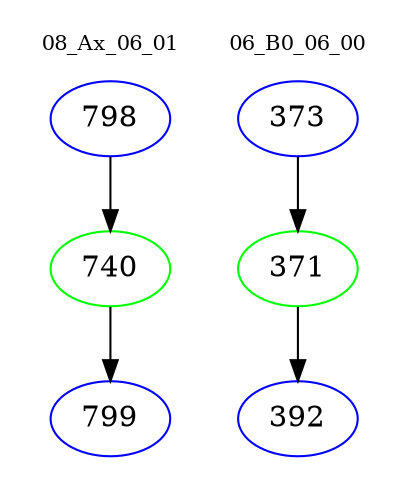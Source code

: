 digraph{
subgraph cluster_0 {
color = white
label = "08_Ax_06_01";
fontsize=10;
T0_798 [label="798", color="blue"]
T0_798 -> T0_740 [color="black"]
T0_740 [label="740", color="green"]
T0_740 -> T0_799 [color="black"]
T0_799 [label="799", color="blue"]
}
subgraph cluster_1 {
color = white
label = "06_B0_06_00";
fontsize=10;
T1_373 [label="373", color="blue"]
T1_373 -> T1_371 [color="black"]
T1_371 [label="371", color="green"]
T1_371 -> T1_392 [color="black"]
T1_392 [label="392", color="blue"]
}
}
